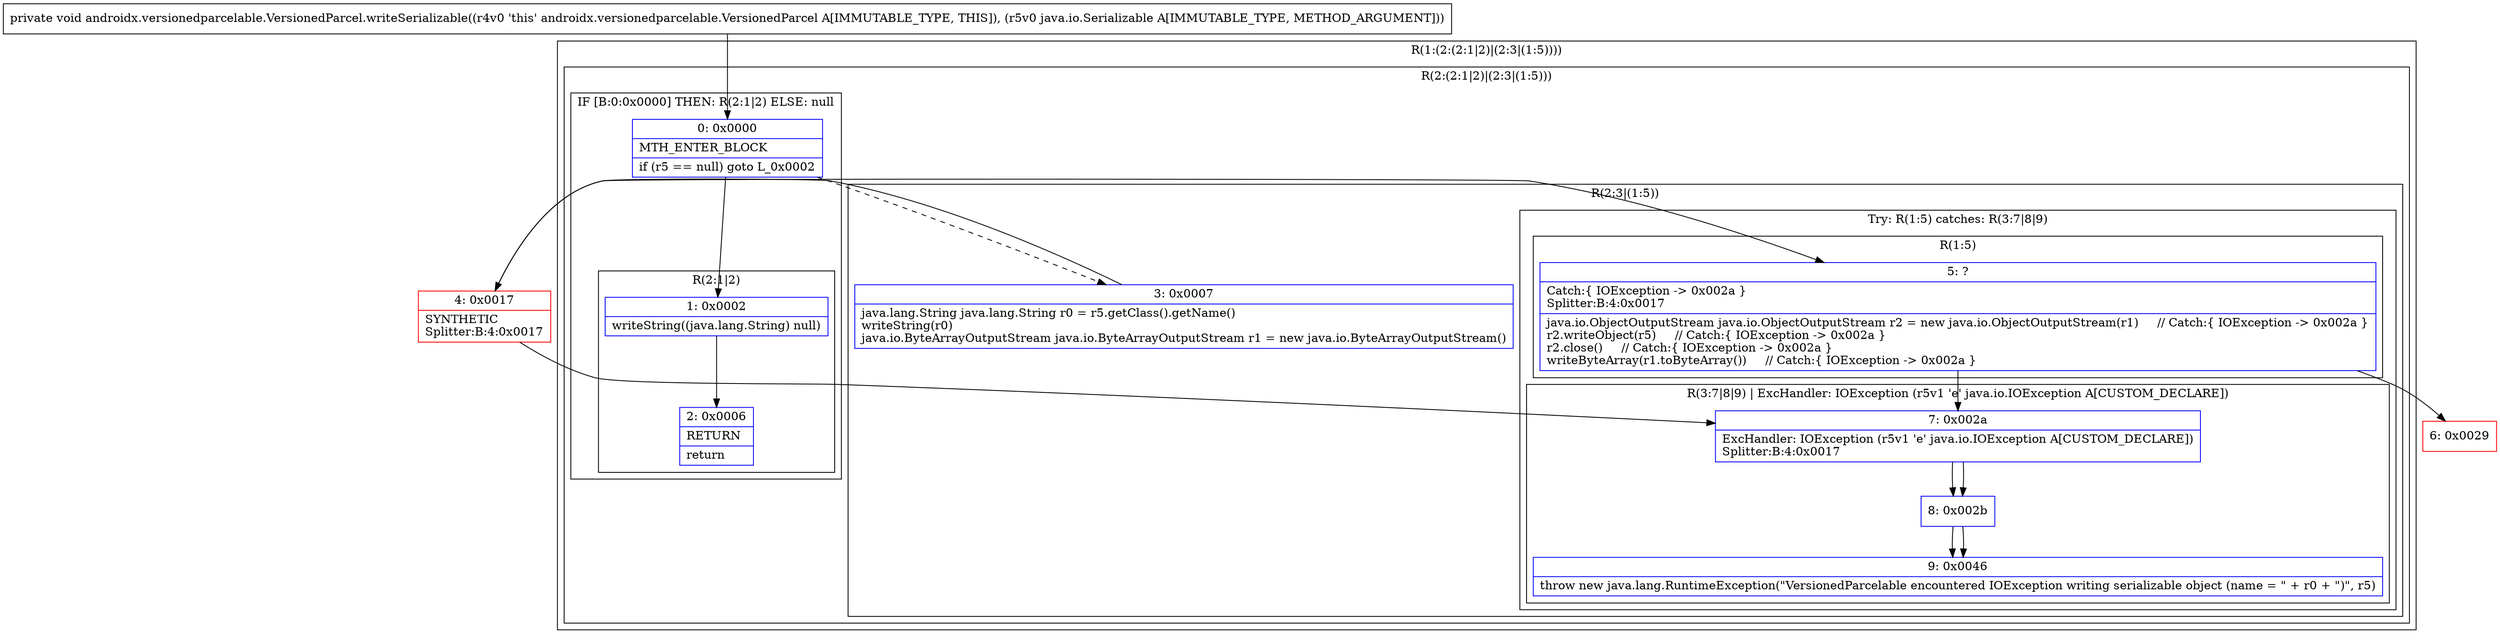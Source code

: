digraph "CFG forandroidx.versionedparcelable.VersionedParcel.writeSerializable(Ljava\/io\/Serializable;)V" {
subgraph cluster_Region_490034800 {
label = "R(1:(2:(2:1|2)|(2:3|(1:5))))";
node [shape=record,color=blue];
subgraph cluster_Region_538196506 {
label = "R(2:(2:1|2)|(2:3|(1:5)))";
node [shape=record,color=blue];
subgraph cluster_IfRegion_120825901 {
label = "IF [B:0:0x0000] THEN: R(2:1|2) ELSE: null";
node [shape=record,color=blue];
Node_0 [shape=record,label="{0\:\ 0x0000|MTH_ENTER_BLOCK\l|if (r5 == null) goto L_0x0002\l}"];
subgraph cluster_Region_116473804 {
label = "R(2:1|2)";
node [shape=record,color=blue];
Node_1 [shape=record,label="{1\:\ 0x0002|writeString((java.lang.String) null)\l}"];
Node_2 [shape=record,label="{2\:\ 0x0006|RETURN\l|return\l}"];
}
}
subgraph cluster_Region_1281688434 {
label = "R(2:3|(1:5))";
node [shape=record,color=blue];
Node_3 [shape=record,label="{3\:\ 0x0007|java.lang.String java.lang.String r0 = r5.getClass().getName()\lwriteString(r0)\ljava.io.ByteArrayOutputStream java.io.ByteArrayOutputStream r1 = new java.io.ByteArrayOutputStream()\l}"];
subgraph cluster_TryCatchRegion_834695092 {
label = "Try: R(1:5) catches: R(3:7|8|9)";
node [shape=record,color=blue];
subgraph cluster_Region_498849484 {
label = "R(1:5)";
node [shape=record,color=blue];
Node_5 [shape=record,label="{5\:\ ?|Catch:\{ IOException \-\> 0x002a \}\lSplitter:B:4:0x0017\l|java.io.ObjectOutputStream java.io.ObjectOutputStream r2 = new java.io.ObjectOutputStream(r1)     \/\/ Catch:\{ IOException \-\> 0x002a \}\lr2.writeObject(r5)     \/\/ Catch:\{ IOException \-\> 0x002a \}\lr2.close()     \/\/ Catch:\{ IOException \-\> 0x002a \}\lwriteByteArray(r1.toByteArray())     \/\/ Catch:\{ IOException \-\> 0x002a \}\l}"];
}
subgraph cluster_Region_1707010837 {
label = "R(3:7|8|9) | ExcHandler: IOException (r5v1 'e' java.io.IOException A[CUSTOM_DECLARE])\l";
node [shape=record,color=blue];
Node_7 [shape=record,label="{7\:\ 0x002a|ExcHandler: IOException (r5v1 'e' java.io.IOException A[CUSTOM_DECLARE])\lSplitter:B:4:0x0017\l}"];
Node_8 [shape=record,label="{8\:\ 0x002b}"];
Node_9 [shape=record,label="{9\:\ 0x0046|throw new java.lang.RuntimeException(\"VersionedParcelable encountered IOException writing serializable object (name = \" + r0 + \")\", r5)\l}"];
}
}
}
}
}
subgraph cluster_Region_1707010837 {
label = "R(3:7|8|9) | ExcHandler: IOException (r5v1 'e' java.io.IOException A[CUSTOM_DECLARE])\l";
node [shape=record,color=blue];
Node_7 [shape=record,label="{7\:\ 0x002a|ExcHandler: IOException (r5v1 'e' java.io.IOException A[CUSTOM_DECLARE])\lSplitter:B:4:0x0017\l}"];
Node_8 [shape=record,label="{8\:\ 0x002b}"];
Node_9 [shape=record,label="{9\:\ 0x0046|throw new java.lang.RuntimeException(\"VersionedParcelable encountered IOException writing serializable object (name = \" + r0 + \")\", r5)\l}"];
}
Node_4 [shape=record,color=red,label="{4\:\ 0x0017|SYNTHETIC\lSplitter:B:4:0x0017\l}"];
Node_6 [shape=record,color=red,label="{6\:\ 0x0029}"];
MethodNode[shape=record,label="{private void androidx.versionedparcelable.VersionedParcel.writeSerializable((r4v0 'this' androidx.versionedparcelable.VersionedParcel A[IMMUTABLE_TYPE, THIS]), (r5v0 java.io.Serializable A[IMMUTABLE_TYPE, METHOD_ARGUMENT])) }"];
MethodNode -> Node_0;
Node_0 -> Node_1;
Node_0 -> Node_3[style=dashed];
Node_1 -> Node_2;
Node_3 -> Node_4;
Node_5 -> Node_6;
Node_5 -> Node_7;
Node_7 -> Node_8;
Node_8 -> Node_9;
Node_7 -> Node_8;
Node_8 -> Node_9;
Node_4 -> Node_5;
Node_4 -> Node_7;
}


